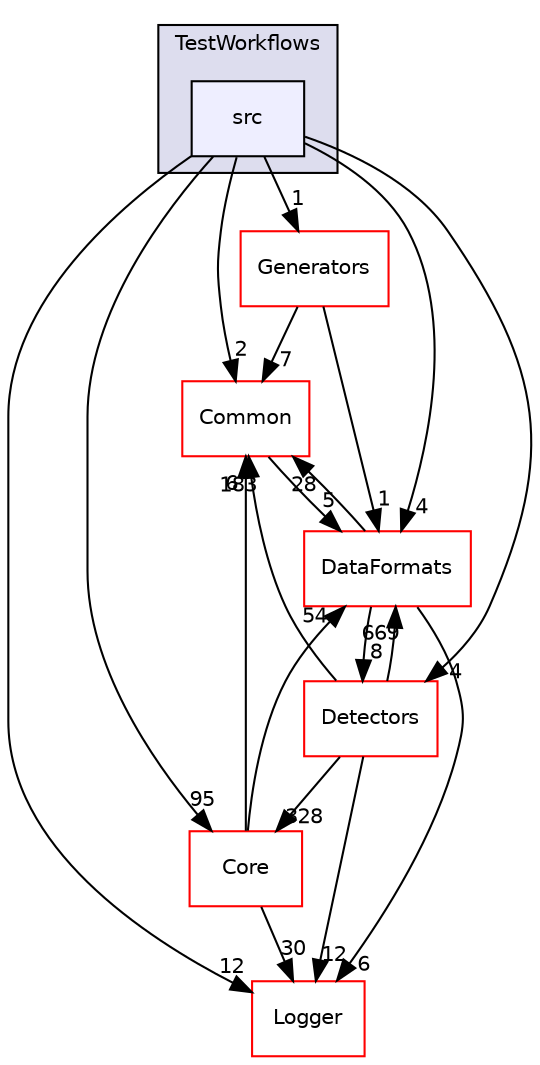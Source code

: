 digraph "/home/travis/build/AliceO2Group/AliceO2/Framework/TestWorkflows/src" {
  bgcolor=transparent;
  compound=true
  node [ fontsize="10", fontname="Helvetica"];
  edge [ labelfontsize="10", labelfontname="Helvetica"];
  subgraph clusterdir_a8f73827fca2a0188d35dc47dc5b0ea3 {
    graph [ bgcolor="#ddddee", pencolor="black", label="TestWorkflows" fontname="Helvetica", fontsize="10", URL="dir_a8f73827fca2a0188d35dc47dc5b0ea3.html"]
  dir_80c3b7d4c168c9aa75dd1ba81b9fa387 [shape=box, label="src", style="filled", fillcolor="#eeeeff", pencolor="black", URL="dir_80c3b7d4c168c9aa75dd1ba81b9fa387.html"];
  }
  dir_0b342c6c6b7d2278121a0bb9c4985063 [shape=box label="Generators" color="red" URL="dir_0b342c6c6b7d2278121a0bb9c4985063.html"];
  dir_4ab6b4cc6a7edbff49100e9123df213f [shape=box label="Common" color="red" URL="dir_4ab6b4cc6a7edbff49100e9123df213f.html"];
  dir_9f165b2481dacfe69aa54d326bd5cd47 [shape=box label="Core" color="red" URL="dir_9f165b2481dacfe69aa54d326bd5cd47.html"];
  dir_051dca18e802f8e9474f2e30d29c04e0 [shape=box label="Detectors" color="red" URL="dir_051dca18e802f8e9474f2e30d29c04e0.html"];
  dir_ab5a80d4bd40f73f0851d5ff6a022779 [shape=box label="Logger" color="red" URL="dir_ab5a80d4bd40f73f0851d5ff6a022779.html"];
  dir_2171f7ec022c5423887b07c69b2f5b48 [shape=box label="DataFormats" color="red" URL="dir_2171f7ec022c5423887b07c69b2f5b48.html"];
  dir_80c3b7d4c168c9aa75dd1ba81b9fa387->dir_0b342c6c6b7d2278121a0bb9c4985063 [headlabel="1", labeldistance=1.5 headhref="dir_000552_000571.html"];
  dir_80c3b7d4c168c9aa75dd1ba81b9fa387->dir_4ab6b4cc6a7edbff49100e9123df213f [headlabel="2", labeldistance=1.5 headhref="dir_000552_000009.html"];
  dir_80c3b7d4c168c9aa75dd1ba81b9fa387->dir_9f165b2481dacfe69aa54d326bd5cd47 [headlabel="95", labeldistance=1.5 headhref="dir_000552_000554.html"];
  dir_80c3b7d4c168c9aa75dd1ba81b9fa387->dir_051dca18e802f8e9474f2e30d29c04e0 [headlabel="4", labeldistance=1.5 headhref="dir_000552_000021.html"];
  dir_80c3b7d4c168c9aa75dd1ba81b9fa387->dir_ab5a80d4bd40f73f0851d5ff6a022779 [headlabel="12", labeldistance=1.5 headhref="dir_000552_000564.html"];
  dir_80c3b7d4c168c9aa75dd1ba81b9fa387->dir_2171f7ec022c5423887b07c69b2f5b48 [headlabel="4", labeldistance=1.5 headhref="dir_000552_000052.html"];
  dir_0b342c6c6b7d2278121a0bb9c4985063->dir_4ab6b4cc6a7edbff49100e9123df213f [headlabel="7", labeldistance=1.5 headhref="dir_000571_000009.html"];
  dir_0b342c6c6b7d2278121a0bb9c4985063->dir_2171f7ec022c5423887b07c69b2f5b48 [headlabel="1", labeldistance=1.5 headhref="dir_000571_000052.html"];
  dir_4ab6b4cc6a7edbff49100e9123df213f->dir_2171f7ec022c5423887b07c69b2f5b48 [headlabel="5", labeldistance=1.5 headhref="dir_000009_000052.html"];
  dir_9f165b2481dacfe69aa54d326bd5cd47->dir_4ab6b4cc6a7edbff49100e9123df213f [headlabel="6", labeldistance=1.5 headhref="dir_000554_000009.html"];
  dir_9f165b2481dacfe69aa54d326bd5cd47->dir_ab5a80d4bd40f73f0851d5ff6a022779 [headlabel="30", labeldistance=1.5 headhref="dir_000554_000564.html"];
  dir_9f165b2481dacfe69aa54d326bd5cd47->dir_2171f7ec022c5423887b07c69b2f5b48 [headlabel="54", labeldistance=1.5 headhref="dir_000554_000052.html"];
  dir_051dca18e802f8e9474f2e30d29c04e0->dir_4ab6b4cc6a7edbff49100e9123df213f [headlabel="183", labeldistance=1.5 headhref="dir_000021_000009.html"];
  dir_051dca18e802f8e9474f2e30d29c04e0->dir_9f165b2481dacfe69aa54d326bd5cd47 [headlabel="328", labeldistance=1.5 headhref="dir_000021_000554.html"];
  dir_051dca18e802f8e9474f2e30d29c04e0->dir_ab5a80d4bd40f73f0851d5ff6a022779 [headlabel="12", labeldistance=1.5 headhref="dir_000021_000564.html"];
  dir_051dca18e802f8e9474f2e30d29c04e0->dir_2171f7ec022c5423887b07c69b2f5b48 [headlabel="669", labeldistance=1.5 headhref="dir_000021_000052.html"];
  dir_2171f7ec022c5423887b07c69b2f5b48->dir_4ab6b4cc6a7edbff49100e9123df213f [headlabel="28", labeldistance=1.5 headhref="dir_000052_000009.html"];
  dir_2171f7ec022c5423887b07c69b2f5b48->dir_051dca18e802f8e9474f2e30d29c04e0 [headlabel="8", labeldistance=1.5 headhref="dir_000052_000021.html"];
  dir_2171f7ec022c5423887b07c69b2f5b48->dir_ab5a80d4bd40f73f0851d5ff6a022779 [headlabel="6", labeldistance=1.5 headhref="dir_000052_000564.html"];
}
